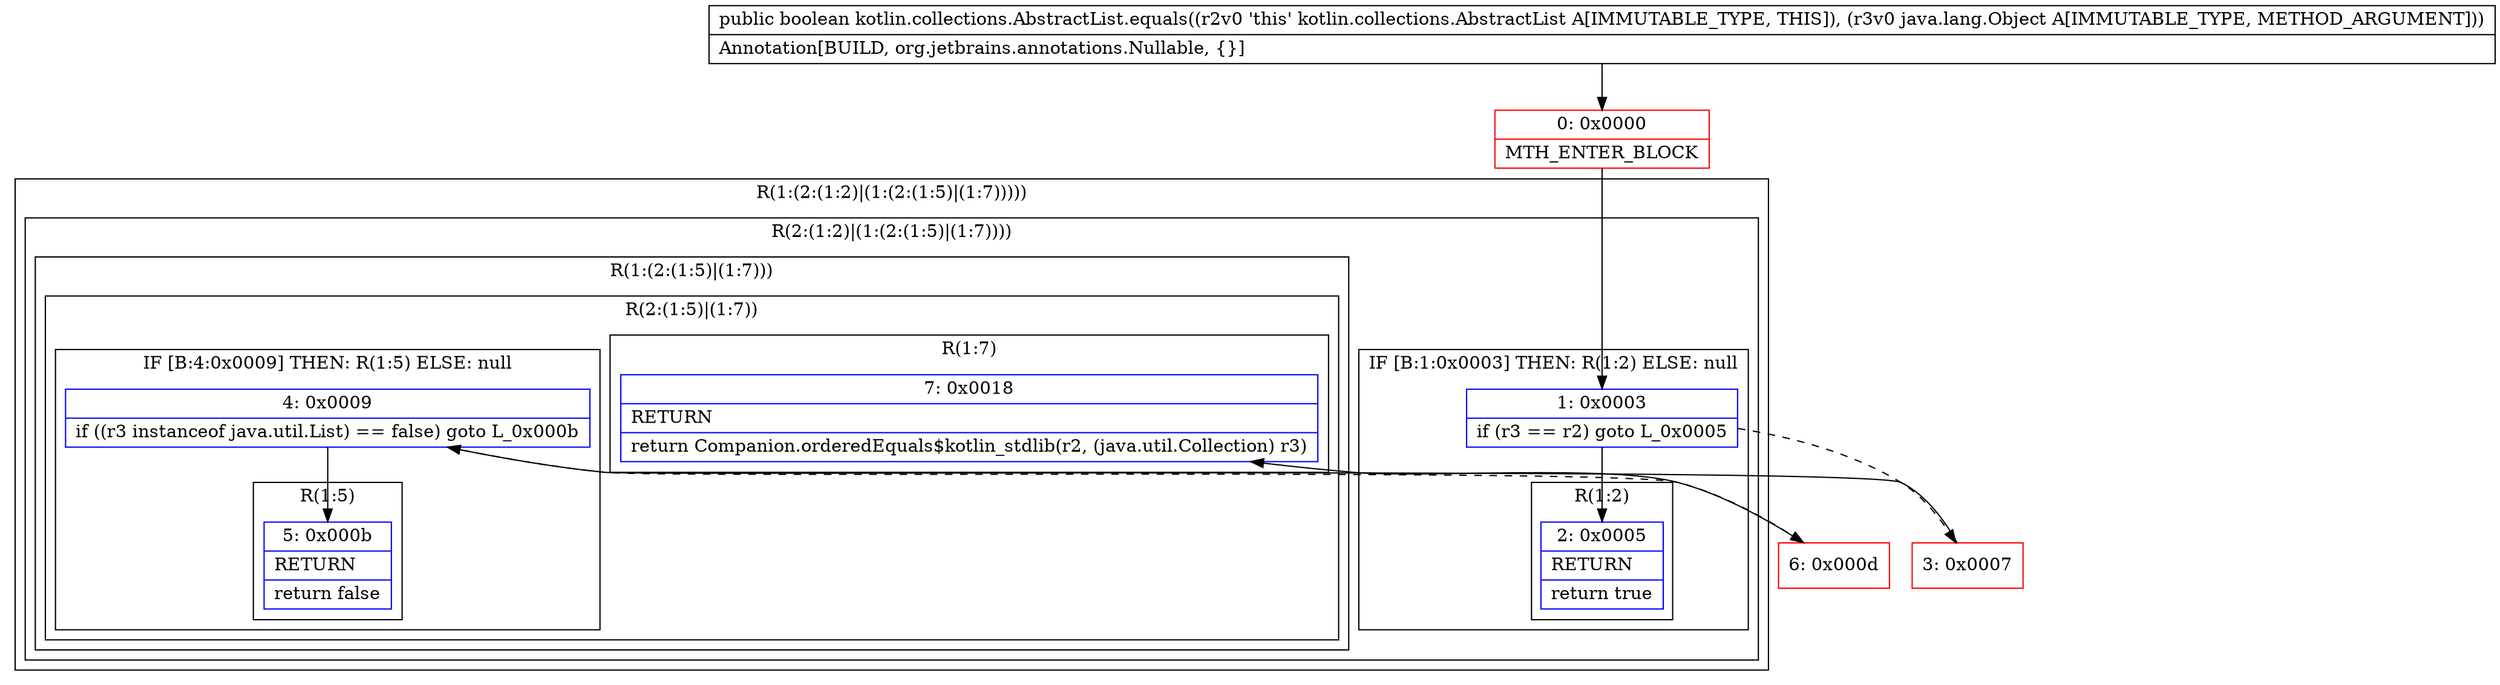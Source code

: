 digraph "CFG forkotlin.collections.AbstractList.equals(Ljava\/lang\/Object;)Z" {
subgraph cluster_Region_4913795 {
label = "R(1:(2:(1:2)|(1:(2:(1:5)|(1:7)))))";
node [shape=record,color=blue];
subgraph cluster_Region_1337788853 {
label = "R(2:(1:2)|(1:(2:(1:5)|(1:7))))";
node [shape=record,color=blue];
subgraph cluster_IfRegion_689329824 {
label = "IF [B:1:0x0003] THEN: R(1:2) ELSE: null";
node [shape=record,color=blue];
Node_1 [shape=record,label="{1\:\ 0x0003|if (r3 == r2) goto L_0x0005\l}"];
subgraph cluster_Region_1432691669 {
label = "R(1:2)";
node [shape=record,color=blue];
Node_2 [shape=record,label="{2\:\ 0x0005|RETURN\l|return true\l}"];
}
}
subgraph cluster_Region_44844312 {
label = "R(1:(2:(1:5)|(1:7)))";
node [shape=record,color=blue];
subgraph cluster_Region_628819033 {
label = "R(2:(1:5)|(1:7))";
node [shape=record,color=blue];
subgraph cluster_IfRegion_1053025536 {
label = "IF [B:4:0x0009] THEN: R(1:5) ELSE: null";
node [shape=record,color=blue];
Node_4 [shape=record,label="{4\:\ 0x0009|if ((r3 instanceof java.util.List) == false) goto L_0x000b\l}"];
subgraph cluster_Region_1111753350 {
label = "R(1:5)";
node [shape=record,color=blue];
Node_5 [shape=record,label="{5\:\ 0x000b|RETURN\l|return false\l}"];
}
}
subgraph cluster_Region_572525395 {
label = "R(1:7)";
node [shape=record,color=blue];
Node_7 [shape=record,label="{7\:\ 0x0018|RETURN\l|return Companion.orderedEquals$kotlin_stdlib(r2, (java.util.Collection) r3)\l}"];
}
}
}
}
}
Node_0 [shape=record,color=red,label="{0\:\ 0x0000|MTH_ENTER_BLOCK\l}"];
Node_3 [shape=record,color=red,label="{3\:\ 0x0007}"];
Node_6 [shape=record,color=red,label="{6\:\ 0x000d}"];
MethodNode[shape=record,label="{public boolean kotlin.collections.AbstractList.equals((r2v0 'this' kotlin.collections.AbstractList A[IMMUTABLE_TYPE, THIS]), (r3v0 java.lang.Object A[IMMUTABLE_TYPE, METHOD_ARGUMENT]))  | Annotation[BUILD, org.jetbrains.annotations.Nullable, \{\}]\l}"];
MethodNode -> Node_0;
Node_1 -> Node_2;
Node_1 -> Node_3[style=dashed];
Node_4 -> Node_5;
Node_4 -> Node_6[style=dashed];
Node_0 -> Node_1;
Node_3 -> Node_4;
Node_6 -> Node_7;
}

